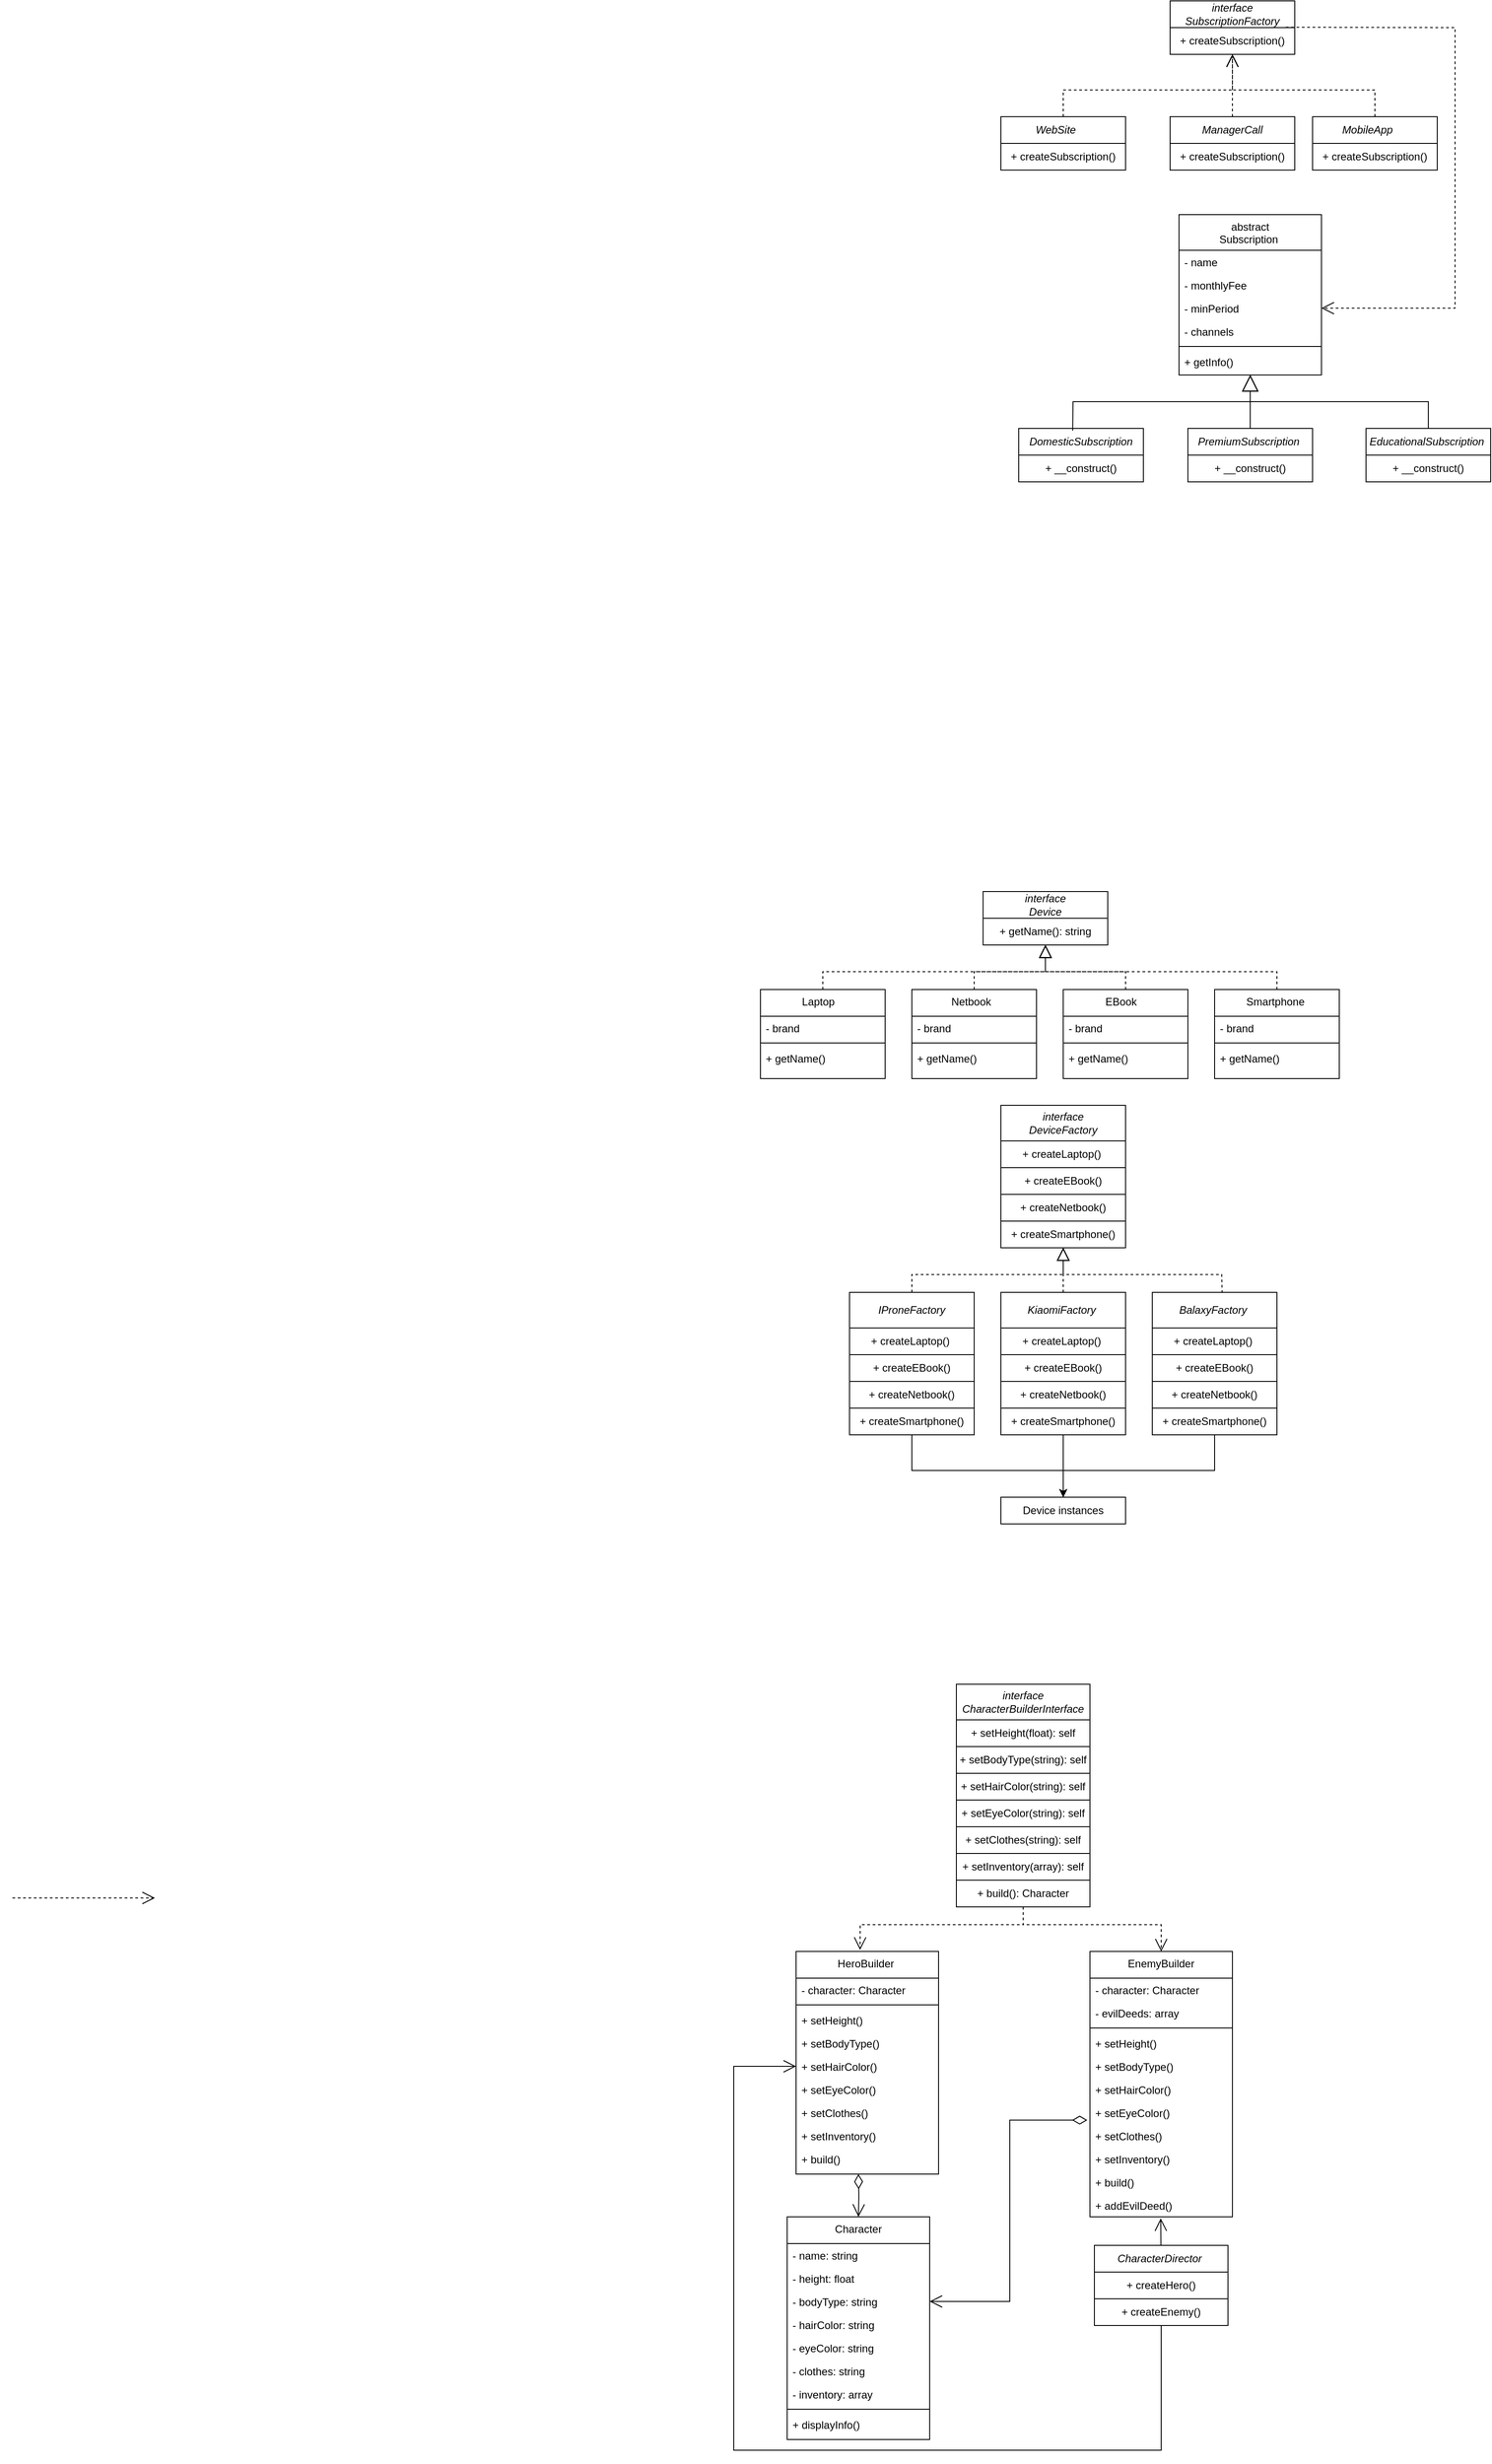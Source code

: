 <mxfile version="26.1.0">
  <diagram id="C5RBs43oDa-KdzZeNtuy" name="Page-1">
    <mxGraphModel dx="2701" dy="2013" grid="1" gridSize="10" guides="1" tooltips="1" connect="1" arrows="1" fold="1" page="1" pageScale="1" pageWidth="827" pageHeight="1169" math="0" shadow="0">
      <root>
        <mxCell id="WIyWlLk6GJQsqaUBKTNV-0" />
        <mxCell id="WIyWlLk6GJQsqaUBKTNV-1" parent="WIyWlLk6GJQsqaUBKTNV-0" />
        <mxCell id="zkfFHV4jXpPFQw0GAbJ--6" value="abstract&#xa;Subscription " style="swimlane;fontStyle=0;align=center;verticalAlign=top;childLayout=stackLayout;horizontal=1;startSize=40;horizontalStack=0;resizeParent=1;resizeLast=0;collapsible=1;marginBottom=0;rounded=0;shadow=0;strokeWidth=1;" parent="WIyWlLk6GJQsqaUBKTNV-1" vertex="1">
          <mxGeometry x="280" y="230" width="160" height="180" as="geometry">
            <mxRectangle x="130" y="380" width="160" height="26" as="alternateBounds" />
          </mxGeometry>
        </mxCell>
        <mxCell id="zkfFHV4jXpPFQw0GAbJ--7" value="- name " style="text;align=left;verticalAlign=top;spacingLeft=4;spacingRight=4;overflow=hidden;rotatable=0;points=[[0,0.5],[1,0.5]];portConstraint=eastwest;" parent="zkfFHV4jXpPFQw0GAbJ--6" vertex="1">
          <mxGeometry y="40" width="160" height="26" as="geometry" />
        </mxCell>
        <mxCell id="zkfFHV4jXpPFQw0GAbJ--8" value="- monthlyFee" style="text;align=left;verticalAlign=top;spacingLeft=4;spacingRight=4;overflow=hidden;rotatable=0;points=[[0,0.5],[1,0.5]];portConstraint=eastwest;rounded=0;shadow=0;html=0;" parent="zkfFHV4jXpPFQw0GAbJ--6" vertex="1">
          <mxGeometry y="66" width="160" height="26" as="geometry" />
        </mxCell>
        <mxCell id="LVcmh03QvepuqMnwTHqu-22" value="- minPeriod" style="text;align=left;verticalAlign=top;spacingLeft=4;spacingRight=4;overflow=hidden;rotatable=0;points=[[0,0.5],[1,0.5]];portConstraint=eastwest;rounded=0;shadow=0;html=0;" vertex="1" parent="zkfFHV4jXpPFQw0GAbJ--6">
          <mxGeometry y="92" width="160" height="26" as="geometry" />
        </mxCell>
        <mxCell id="LVcmh03QvepuqMnwTHqu-23" value="- channels" style="text;align=left;verticalAlign=top;spacingLeft=4;spacingRight=4;overflow=hidden;rotatable=0;points=[[0,0.5],[1,0.5]];portConstraint=eastwest;rounded=0;shadow=0;html=0;" vertex="1" parent="zkfFHV4jXpPFQw0GAbJ--6">
          <mxGeometry y="118" width="160" height="26" as="geometry" />
        </mxCell>
        <mxCell id="zkfFHV4jXpPFQw0GAbJ--9" value="" style="line;html=1;strokeWidth=1;align=left;verticalAlign=middle;spacingTop=-1;spacingLeft=3;spacingRight=3;rotatable=0;labelPosition=right;points=[];portConstraint=eastwest;" parent="zkfFHV4jXpPFQw0GAbJ--6" vertex="1">
          <mxGeometry y="144" width="160" height="8" as="geometry" />
        </mxCell>
        <mxCell id="zkfFHV4jXpPFQw0GAbJ--11" value="+ getInfo()" style="text;align=left;verticalAlign=top;spacingLeft=4;spacingRight=4;overflow=hidden;rotatable=0;points=[[0,0.5],[1,0.5]];portConstraint=eastwest;" parent="zkfFHV4jXpPFQw0GAbJ--6" vertex="1">
          <mxGeometry y="152" width="160" height="26" as="geometry" />
        </mxCell>
        <mxCell id="LVcmh03QvepuqMnwTHqu-6" value="&lt;span style=&quot;font-style: italic; text-wrap-mode: nowrap;&quot;&gt;interface&lt;/span&gt;&lt;br style=&quot;padding: 0px; margin: 0px; font-style: italic; text-wrap-mode: nowrap;&quot;&gt;&lt;span style=&quot;font-style: italic; text-wrap-mode: nowrap;&quot;&gt;SubscriptionFactory&lt;/span&gt;" style="swimlane;fontStyle=0;childLayout=stackLayout;horizontal=1;startSize=30;horizontalStack=0;resizeParent=1;resizeParentMax=0;resizeLast=0;collapsible=1;marginBottom=0;whiteSpace=wrap;html=1;" vertex="1" parent="WIyWlLk6GJQsqaUBKTNV-1">
          <mxGeometry x="270" y="-10" width="140" height="60" as="geometry" />
        </mxCell>
        <mxCell id="LVcmh03QvepuqMnwTHqu-14" value="&lt;span style=&quot;text-align: left; text-wrap-mode: nowrap;&quot;&gt;+ createSubscription()&lt;/span&gt;" style="rounded=0;whiteSpace=wrap;html=1;" vertex="1" parent="LVcmh03QvepuqMnwTHqu-6">
          <mxGeometry y="30" width="140" height="30" as="geometry" />
        </mxCell>
        <mxCell id="LVcmh03QvepuqMnwTHqu-16" value="&lt;span style=&quot;text-wrap-mode: nowrap;&quot;&gt;&lt;i&gt;ManagerCall&lt;/i&gt;&lt;/span&gt;" style="swimlane;fontStyle=0;childLayout=stackLayout;horizontal=1;startSize=30;horizontalStack=0;resizeParent=1;resizeParentMax=0;resizeLast=0;collapsible=1;marginBottom=0;whiteSpace=wrap;html=1;" vertex="1" parent="WIyWlLk6GJQsqaUBKTNV-1">
          <mxGeometry x="270" y="120" width="140" height="60" as="geometry" />
        </mxCell>
        <mxCell id="LVcmh03QvepuqMnwTHqu-17" value="&lt;span style=&quot;text-align: left; text-wrap-mode: nowrap;&quot;&gt;+ createSubscription()&lt;/span&gt;" style="rounded=0;whiteSpace=wrap;html=1;" vertex="1" parent="LVcmh03QvepuqMnwTHqu-16">
          <mxGeometry y="30" width="140" height="30" as="geometry" />
        </mxCell>
        <mxCell id="LVcmh03QvepuqMnwTHqu-18" value="&lt;span style=&quot;text-wrap-mode: nowrap;&quot;&gt;&lt;i&gt;MobileApp&amp;nbsp; &amp;nbsp; &amp;nbsp;&lt;/i&gt;&lt;/span&gt;" style="swimlane;fontStyle=0;childLayout=stackLayout;horizontal=1;startSize=30;horizontalStack=0;resizeParent=1;resizeParentMax=0;resizeLast=0;collapsible=1;marginBottom=0;whiteSpace=wrap;html=1;" vertex="1" parent="WIyWlLk6GJQsqaUBKTNV-1">
          <mxGeometry x="430" y="120" width="140" height="60" as="geometry" />
        </mxCell>
        <mxCell id="LVcmh03QvepuqMnwTHqu-19" value="&lt;span style=&quot;text-align: left; text-wrap-mode: nowrap;&quot;&gt;+ createSubscription()&lt;/span&gt;" style="rounded=0;whiteSpace=wrap;html=1;" vertex="1" parent="LVcmh03QvepuqMnwTHqu-18">
          <mxGeometry y="30" width="140" height="30" as="geometry" />
        </mxCell>
        <mxCell id="LVcmh03QvepuqMnwTHqu-20" value="&lt;span style=&quot;text-wrap-mode: nowrap;&quot;&gt;&lt;i&gt;WebSite&amp;nbsp; &amp;nbsp; &amp;nbsp;&lt;/i&gt;&lt;/span&gt;" style="swimlane;fontStyle=0;childLayout=stackLayout;horizontal=1;startSize=30;horizontalStack=0;resizeParent=1;resizeParentMax=0;resizeLast=0;collapsible=1;marginBottom=0;whiteSpace=wrap;html=1;" vertex="1" parent="WIyWlLk6GJQsqaUBKTNV-1">
          <mxGeometry x="80" y="120" width="140" height="60" as="geometry" />
        </mxCell>
        <mxCell id="LVcmh03QvepuqMnwTHqu-21" value="&lt;div style=&quot;text-align: left;&quot;&gt;&lt;span style=&quot;background-color: transparent; text-wrap-mode: nowrap;&quot;&gt;+ createSubscription()&lt;/span&gt;&lt;/div&gt;" style="rounded=0;whiteSpace=wrap;html=1;" vertex="1" parent="LVcmh03QvepuqMnwTHqu-20">
          <mxGeometry y="30" width="140" height="30" as="geometry" />
        </mxCell>
        <mxCell id="LVcmh03QvepuqMnwTHqu-24" value="&lt;span style=&quot;text-wrap-mode: nowrap;&quot;&gt;&lt;i&gt;DomesticSubscription&lt;/i&gt;&lt;/span&gt;" style="swimlane;fontStyle=0;childLayout=stackLayout;horizontal=1;startSize=30;horizontalStack=0;resizeParent=1;resizeParentMax=0;resizeLast=0;collapsible=1;marginBottom=0;whiteSpace=wrap;html=1;" vertex="1" parent="WIyWlLk6GJQsqaUBKTNV-1">
          <mxGeometry x="100" y="470" width="140" height="60" as="geometry" />
        </mxCell>
        <mxCell id="LVcmh03QvepuqMnwTHqu-25" value="&lt;div style=&quot;text-align: left;&quot;&gt;&lt;span style=&quot;text-wrap-mode: nowrap;&quot;&gt;+ __construct()&lt;/span&gt;&lt;/div&gt;" style="rounded=0;whiteSpace=wrap;html=1;" vertex="1" parent="LVcmh03QvepuqMnwTHqu-24">
          <mxGeometry y="30" width="140" height="30" as="geometry" />
        </mxCell>
        <mxCell id="LVcmh03QvepuqMnwTHqu-26" value="&lt;span style=&quot;text-wrap-mode: nowrap;&quot;&gt;&lt;i&gt;PremiumSubscription&amp;nbsp;&lt;/i&gt;&lt;/span&gt;" style="swimlane;fontStyle=0;childLayout=stackLayout;horizontal=1;startSize=30;horizontalStack=0;resizeParent=1;resizeParentMax=0;resizeLast=0;collapsible=1;marginBottom=0;whiteSpace=wrap;html=1;" vertex="1" parent="WIyWlLk6GJQsqaUBKTNV-1">
          <mxGeometry x="290" y="470" width="140" height="60" as="geometry" />
        </mxCell>
        <mxCell id="LVcmh03QvepuqMnwTHqu-27" value="&lt;div style=&quot;text-align: left;&quot;&gt;&lt;span style=&quot;text-wrap-mode: nowrap;&quot;&gt;+ __construct()&lt;/span&gt;&lt;/div&gt;" style="rounded=0;whiteSpace=wrap;html=1;" vertex="1" parent="LVcmh03QvepuqMnwTHqu-26">
          <mxGeometry y="30" width="140" height="30" as="geometry" />
        </mxCell>
        <mxCell id="LVcmh03QvepuqMnwTHqu-28" value="&lt;span style=&quot;text-wrap-mode: nowrap;&quot;&gt;&lt;i&gt;EducationalSubscription&amp;nbsp;&lt;/i&gt;&lt;/span&gt;" style="swimlane;fontStyle=0;childLayout=stackLayout;horizontal=1;startSize=30;horizontalStack=0;resizeParent=1;resizeParentMax=0;resizeLast=0;collapsible=1;marginBottom=0;whiteSpace=wrap;html=1;" vertex="1" parent="WIyWlLk6GJQsqaUBKTNV-1">
          <mxGeometry x="490" y="470" width="140" height="60" as="geometry" />
        </mxCell>
        <mxCell id="LVcmh03QvepuqMnwTHqu-29" value="&lt;div style=&quot;text-align: left;&quot;&gt;&lt;span style=&quot;text-wrap-mode: nowrap;&quot;&gt;+ __construct()&lt;/span&gt;&lt;/div&gt;" style="rounded=0;whiteSpace=wrap;html=1;" vertex="1" parent="LVcmh03QvepuqMnwTHqu-28">
          <mxGeometry y="30" width="140" height="30" as="geometry" />
        </mxCell>
        <mxCell id="LVcmh03QvepuqMnwTHqu-42" value="" style="endArrow=open;endSize=12;dashed=1;html=1;rounded=0;exitX=0.5;exitY=0;exitDx=0;exitDy=0;entryX=0.5;entryY=1;entryDx=0;entryDy=0;" edge="1" parent="WIyWlLk6GJQsqaUBKTNV-1" source="LVcmh03QvepuqMnwTHqu-20" target="LVcmh03QvepuqMnwTHqu-14">
          <mxGeometry width="160" relative="1" as="geometry">
            <mxPoint x="80" y="80" as="sourcePoint" />
            <mxPoint x="240" y="80" as="targetPoint" />
            <Array as="points">
              <mxPoint x="150" y="90" />
              <mxPoint x="250" y="90" />
              <mxPoint x="340" y="90" />
            </Array>
          </mxGeometry>
        </mxCell>
        <mxCell id="LVcmh03QvepuqMnwTHqu-43" value="" style="endArrow=open;endSize=12;dashed=1;html=1;rounded=0;exitX=0.5;exitY=0;exitDx=0;exitDy=0;" edge="1" parent="WIyWlLk6GJQsqaUBKTNV-1" source="LVcmh03QvepuqMnwTHqu-18">
          <mxGeometry width="160" relative="1" as="geometry">
            <mxPoint x="160" y="130" as="sourcePoint" />
            <mxPoint x="340" y="50" as="targetPoint" />
            <Array as="points">
              <mxPoint x="500" y="90" />
              <mxPoint x="440" y="90" />
              <mxPoint x="400" y="90" />
              <mxPoint x="340" y="90" />
            </Array>
          </mxGeometry>
        </mxCell>
        <mxCell id="LVcmh03QvepuqMnwTHqu-44" value="" style="endArrow=open;endSize=12;dashed=1;html=1;rounded=0;" edge="1" parent="WIyWlLk6GJQsqaUBKTNV-1" source="LVcmh03QvepuqMnwTHqu-16">
          <mxGeometry width="160" relative="1" as="geometry">
            <mxPoint x="210" y="240" as="sourcePoint" />
            <mxPoint x="340" y="50" as="targetPoint" />
          </mxGeometry>
        </mxCell>
        <mxCell id="LVcmh03QvepuqMnwTHqu-45" value="" style="endArrow=block;endSize=16;endFill=0;html=1;rounded=0;exitX=0.433;exitY=0.043;exitDx=0;exitDy=0;exitPerimeter=0;entryX=0.5;entryY=1;entryDx=0;entryDy=0;" edge="1" parent="WIyWlLk6GJQsqaUBKTNV-1" source="LVcmh03QvepuqMnwTHqu-24" target="zkfFHV4jXpPFQw0GAbJ--6">
          <mxGeometry width="160" relative="1" as="geometry">
            <mxPoint x="120" y="440" as="sourcePoint" />
            <mxPoint x="280" y="440" as="targetPoint" />
            <Array as="points">
              <mxPoint x="161" y="440" />
              <mxPoint x="270" y="440" />
              <mxPoint x="360" y="440" />
            </Array>
          </mxGeometry>
        </mxCell>
        <mxCell id="LVcmh03QvepuqMnwTHqu-46" value="" style="endArrow=block;endSize=16;endFill=0;html=1;rounded=0;exitX=0.5;exitY=0;exitDx=0;exitDy=0;" edge="1" parent="WIyWlLk6GJQsqaUBKTNV-1" source="LVcmh03QvepuqMnwTHqu-26">
          <mxGeometry x="0.015" width="160" relative="1" as="geometry">
            <mxPoint x="240" y="610" as="sourcePoint" />
            <mxPoint x="360" y="410" as="targetPoint" />
            <mxPoint as="offset" />
          </mxGeometry>
        </mxCell>
        <mxCell id="LVcmh03QvepuqMnwTHqu-47" value="" style="endArrow=block;endSize=16;endFill=0;html=1;rounded=0;exitX=0.5;exitY=0;exitDx=0;exitDy=0;entryX=0.5;entryY=1;entryDx=0;entryDy=0;" edge="1" parent="WIyWlLk6GJQsqaUBKTNV-1" source="LVcmh03QvepuqMnwTHqu-28" target="zkfFHV4jXpPFQw0GAbJ--6">
          <mxGeometry width="160" relative="1" as="geometry">
            <mxPoint x="210" y="500" as="sourcePoint" />
            <mxPoint x="370" y="500" as="targetPoint" />
            <Array as="points">
              <mxPoint x="560" y="440" />
              <mxPoint x="360" y="440" />
            </Array>
          </mxGeometry>
        </mxCell>
        <mxCell id="LVcmh03QvepuqMnwTHqu-50" value="" style="endArrow=open;endSize=12;dashed=1;html=1;rounded=0;entryX=1;entryY=0.5;entryDx=0;entryDy=0;" edge="1" parent="WIyWlLk6GJQsqaUBKTNV-1" target="LVcmh03QvepuqMnwTHqu-22">
          <mxGeometry width="160" relative="1" as="geometry">
            <mxPoint x="400" y="19.57" as="sourcePoint" />
            <mxPoint x="560" y="19.57" as="targetPoint" />
            <Array as="points">
              <mxPoint x="590" y="20" />
              <mxPoint x="590" y="160" />
              <mxPoint x="590" y="335" />
            </Array>
          </mxGeometry>
        </mxCell>
        <mxCell id="LVcmh03QvepuqMnwTHqu-54" value="&lt;span style=&quot;font-style: italic; text-wrap-mode: nowrap;&quot;&gt;interface&lt;/span&gt;&lt;br style=&quot;padding: 0px; margin: 0px; font-style: italic; text-wrap-mode: nowrap;&quot;&gt;&lt;span style=&quot;text-wrap-mode: nowrap;&quot;&gt;&lt;i&gt;Device&lt;/i&gt;&lt;/span&gt;" style="swimlane;fontStyle=0;childLayout=stackLayout;horizontal=1;startSize=30;horizontalStack=0;resizeParent=1;resizeParentMax=0;resizeLast=0;collapsible=1;marginBottom=0;whiteSpace=wrap;html=1;" vertex="1" parent="WIyWlLk6GJQsqaUBKTNV-1">
          <mxGeometry x="60" y="990" width="140" height="60" as="geometry" />
        </mxCell>
        <mxCell id="LVcmh03QvepuqMnwTHqu-55" value="&lt;div style=&quot;text-align: left;&quot;&gt;&lt;span style=&quot;background-color: transparent; text-wrap-mode: nowrap;&quot;&gt;+ getName(): string&lt;/span&gt;&lt;/div&gt;" style="rounded=0;whiteSpace=wrap;html=1;" vertex="1" parent="LVcmh03QvepuqMnwTHqu-54">
          <mxGeometry y="30" width="140" height="30" as="geometry" />
        </mxCell>
        <mxCell id="LVcmh03QvepuqMnwTHqu-64" value="Laptop   " style="swimlane;fontStyle=0;align=center;verticalAlign=top;childLayout=stackLayout;horizontal=1;startSize=30;horizontalStack=0;resizeParent=1;resizeLast=0;collapsible=1;marginBottom=0;rounded=0;shadow=0;strokeWidth=1;" vertex="1" parent="WIyWlLk6GJQsqaUBKTNV-1">
          <mxGeometry x="-190" y="1100" width="140" height="100" as="geometry">
            <mxRectangle x="130" y="380" width="160" height="26" as="alternateBounds" />
          </mxGeometry>
        </mxCell>
        <mxCell id="LVcmh03QvepuqMnwTHqu-65" value="- brand" style="text;align=left;verticalAlign=top;spacingLeft=4;spacingRight=4;overflow=hidden;rotatable=0;points=[[0,0.5],[1,0.5]];portConstraint=eastwest;" vertex="1" parent="LVcmh03QvepuqMnwTHqu-64">
          <mxGeometry y="30" width="140" height="26" as="geometry" />
        </mxCell>
        <mxCell id="LVcmh03QvepuqMnwTHqu-69" value="" style="line;html=1;strokeWidth=1;align=left;verticalAlign=middle;spacingTop=-1;spacingLeft=3;spacingRight=3;rotatable=0;labelPosition=right;points=[];portConstraint=eastwest;" vertex="1" parent="LVcmh03QvepuqMnwTHqu-64">
          <mxGeometry y="56" width="140" height="8" as="geometry" />
        </mxCell>
        <mxCell id="LVcmh03QvepuqMnwTHqu-70" value="+ getName()" style="text;align=left;verticalAlign=top;spacingLeft=4;spacingRight=4;overflow=hidden;rotatable=0;points=[[0,0.5],[1,0.5]];portConstraint=eastwest;" vertex="1" parent="LVcmh03QvepuqMnwTHqu-64">
          <mxGeometry y="64" width="140" height="26" as="geometry" />
        </mxCell>
        <mxCell id="LVcmh03QvepuqMnwTHqu-101" value="Smartphone " style="swimlane;fontStyle=0;align=center;verticalAlign=top;childLayout=stackLayout;horizontal=1;startSize=30;horizontalStack=0;resizeParent=1;resizeLast=0;collapsible=1;marginBottom=0;rounded=0;shadow=0;strokeWidth=1;" vertex="1" parent="WIyWlLk6GJQsqaUBKTNV-1">
          <mxGeometry x="320" y="1100" width="140" height="100" as="geometry">
            <mxRectangle x="130" y="380" width="160" height="26" as="alternateBounds" />
          </mxGeometry>
        </mxCell>
        <mxCell id="LVcmh03QvepuqMnwTHqu-102" value="- brand" style="text;align=left;verticalAlign=top;spacingLeft=4;spacingRight=4;overflow=hidden;rotatable=0;points=[[0,0.5],[1,0.5]];portConstraint=eastwest;" vertex="1" parent="LVcmh03QvepuqMnwTHqu-101">
          <mxGeometry y="30" width="140" height="26" as="geometry" />
        </mxCell>
        <mxCell id="LVcmh03QvepuqMnwTHqu-103" value="" style="line;html=1;strokeWidth=1;align=left;verticalAlign=middle;spacingTop=-1;spacingLeft=3;spacingRight=3;rotatable=0;labelPosition=right;points=[];portConstraint=eastwest;" vertex="1" parent="LVcmh03QvepuqMnwTHqu-101">
          <mxGeometry y="56" width="140" height="8" as="geometry" />
        </mxCell>
        <mxCell id="LVcmh03QvepuqMnwTHqu-104" value="+ getName()" style="text;align=left;verticalAlign=top;spacingLeft=4;spacingRight=4;overflow=hidden;rotatable=0;points=[[0,0.5],[1,0.5]];portConstraint=eastwest;" vertex="1" parent="LVcmh03QvepuqMnwTHqu-101">
          <mxGeometry y="64" width="140" height="26" as="geometry" />
        </mxCell>
        <mxCell id="LVcmh03QvepuqMnwTHqu-105" value="EBook   " style="swimlane;fontStyle=0;align=center;verticalAlign=top;childLayout=stackLayout;horizontal=1;startSize=30;horizontalStack=0;resizeParent=1;resizeLast=0;collapsible=1;marginBottom=0;rounded=0;shadow=0;strokeWidth=1;" vertex="1" parent="WIyWlLk6GJQsqaUBKTNV-1">
          <mxGeometry x="150" y="1100" width="140" height="100" as="geometry">
            <mxRectangle x="130" y="380" width="160" height="26" as="alternateBounds" />
          </mxGeometry>
        </mxCell>
        <mxCell id="LVcmh03QvepuqMnwTHqu-106" value="- brand" style="text;align=left;verticalAlign=top;spacingLeft=4;spacingRight=4;overflow=hidden;rotatable=0;points=[[0,0.5],[1,0.5]];portConstraint=eastwest;" vertex="1" parent="LVcmh03QvepuqMnwTHqu-105">
          <mxGeometry y="30" width="140" height="26" as="geometry" />
        </mxCell>
        <mxCell id="LVcmh03QvepuqMnwTHqu-107" value="" style="line;html=1;strokeWidth=1;align=left;verticalAlign=middle;spacingTop=-1;spacingLeft=3;spacingRight=3;rotatable=0;labelPosition=right;points=[];portConstraint=eastwest;" vertex="1" parent="LVcmh03QvepuqMnwTHqu-105">
          <mxGeometry y="56" width="140" height="8" as="geometry" />
        </mxCell>
        <mxCell id="LVcmh03QvepuqMnwTHqu-108" value="+ getName()" style="text;align=left;verticalAlign=top;spacingLeft=4;spacingRight=4;overflow=hidden;rotatable=0;points=[[0,0.5],[1,0.5]];portConstraint=eastwest;" vertex="1" parent="LVcmh03QvepuqMnwTHqu-105">
          <mxGeometry y="64" width="140" height="26" as="geometry" />
        </mxCell>
        <mxCell id="LVcmh03QvepuqMnwTHqu-109" value="Netbook  " style="swimlane;fontStyle=0;align=center;verticalAlign=top;childLayout=stackLayout;horizontal=1;startSize=30;horizontalStack=0;resizeParent=1;resizeLast=0;collapsible=1;marginBottom=0;rounded=0;shadow=0;strokeWidth=1;" vertex="1" parent="WIyWlLk6GJQsqaUBKTNV-1">
          <mxGeometry x="-20" y="1100" width="140" height="100" as="geometry">
            <mxRectangle x="130" y="380" width="160" height="26" as="alternateBounds" />
          </mxGeometry>
        </mxCell>
        <mxCell id="LVcmh03QvepuqMnwTHqu-110" value="- brand" style="text;align=left;verticalAlign=top;spacingLeft=4;spacingRight=4;overflow=hidden;rotatable=0;points=[[0,0.5],[1,0.5]];portConstraint=eastwest;" vertex="1" parent="LVcmh03QvepuqMnwTHqu-109">
          <mxGeometry y="30" width="140" height="26" as="geometry" />
        </mxCell>
        <mxCell id="LVcmh03QvepuqMnwTHqu-111" value="" style="line;html=1;strokeWidth=1;align=left;verticalAlign=middle;spacingTop=-1;spacingLeft=3;spacingRight=3;rotatable=0;labelPosition=right;points=[];portConstraint=eastwest;" vertex="1" parent="LVcmh03QvepuqMnwTHqu-109">
          <mxGeometry y="56" width="140" height="8" as="geometry" />
        </mxCell>
        <mxCell id="LVcmh03QvepuqMnwTHqu-112" value="+ getName()" style="text;align=left;verticalAlign=top;spacingLeft=4;spacingRight=4;overflow=hidden;rotatable=0;points=[[0,0.5],[1,0.5]];portConstraint=eastwest;" vertex="1" parent="LVcmh03QvepuqMnwTHqu-109">
          <mxGeometry y="64" width="140" height="26" as="geometry" />
        </mxCell>
        <mxCell id="LVcmh03QvepuqMnwTHqu-113" value="&lt;span style=&quot;font-style: italic; text-wrap-mode: nowrap;&quot;&gt;interface&lt;br&gt;&lt;/span&gt;&lt;span style=&quot;text-wrap-mode: nowrap;&quot;&gt;&lt;i&gt;DeviceFactory&lt;/i&gt;&lt;/span&gt;&lt;span style=&quot;color: rgba(0, 0, 0, 0); font-family: monospace; font-size: 0px; text-align: start; text-wrap-mode: nowrap;&quot;&gt;%3CmxGraphModel%3E%3Croot%3E%3CmxCell%20id%3D%220%22%2F%3E%3CmxCell%20id%3D%221%22%20parent%3D%220%22%2F%3E%3CmxCell%20id%3D%222%22%20value%3D%22%26lt%3Bspan%20style%3D%26quot%3Bfont-style%3A%20italic%3B%20text-wrap-mode%3A%20nowrap%3B%26quot%3B%26gt%3Binterface%26lt%3B%2Fspan%26gt%3B%26lt%3Bbr%20style%3D%26quot%3Bpadding%3A%200px%3B%20margin%3A%200px%3B%20font-style%3A%20italic%3B%20text-wrap-mode%3A%20nowrap%3B%26quot%3B%26gt%3B%26lt%3Bspan%20style%3D%26quot%3Bfont-style%3A%20italic%3B%20text-wrap-mode%3A%20nowrap%3B%26quot%3B%26gt%3BSubscriptionFactory%26lt%3B%2Fspan%26gt%3B%22%20style%3D%22swimlane%3BfontStyle%3D0%3BchildLayout%3DstackLayout%3Bhorizontal%3D1%3BstartSize%3D30%3BhorizontalStack%3D0%3BresizeParent%3D1%3BresizeParentMax%3D0%3BresizeLast%3D0%3Bcollapsible%3D1%3BmarginBottom%3D0%3BwhiteSpace%3Dwrap%3Bhtml%3D1%3B%22%20vertex%3D%221%22%20parent%3D%221%22%3E%3CmxGeometry%20x%3D%22270%22%20y%3D%22-10%22%20width%3D%22140%22%20height%3D%2260%22%20as%3D%22geometry%22%2F%3E%3C%2FmxCell%3E%3CmxCell%20id%3D%223%22%20value%3D%22%26lt%3Bspan%20style%3D%26quot%3Btext-align%3A%20left%3B%20text-wrap-mode%3A%20nowrap%3B%26quot%3B%26gt%3B%2B%20createSubscription()%26lt%3B%2Fspan%26gt%3B%22%20style%3D%22rounded%3D0%3BwhiteSpace%3Dwrap%3Bhtml%3D1%3B%22%20vertex%3D%221%22%20parent%3D%222%22%3E%3CmxGeometry%20y%3D%2230%22%20width%3D%22140%22%20height%3D%2230%22%20as%3D%22geometry%22%2F%3E%3C%2FmxCell%3E%3C%2Froot%3E%3C%2FmxGraphModel%3EDeviceFactory&amp;nbsp; &amp;nbsp;&amp;nbsp;DeviceFactory&amp;nbsp; &amp;nbsp;&lt;/span&gt;" style="swimlane;fontStyle=0;childLayout=stackLayout;horizontal=1;startSize=40;horizontalStack=0;resizeParent=1;resizeParentMax=0;resizeLast=0;collapsible=1;marginBottom=0;whiteSpace=wrap;html=1;" vertex="1" parent="WIyWlLk6GJQsqaUBKTNV-1">
          <mxGeometry x="80" y="1230" width="140" height="160" as="geometry" />
        </mxCell>
        <mxCell id="LVcmh03QvepuqMnwTHqu-114" value="&lt;div style=&quot;text-align: left;&quot;&gt;&lt;span style=&quot;background-color: transparent; text-wrap-mode: nowrap;&quot;&gt;+ createLaptop()&amp;nbsp;&lt;/span&gt;&lt;/div&gt;" style="rounded=0;whiteSpace=wrap;html=1;" vertex="1" parent="LVcmh03QvepuqMnwTHqu-113">
          <mxGeometry y="40" width="140" height="30" as="geometry" />
        </mxCell>
        <mxCell id="LVcmh03QvepuqMnwTHqu-119" value="&lt;div style=&quot;text-align: left;&quot;&gt;&lt;span style=&quot;text-wrap-mode: nowrap;&quot;&gt;+ createEBook()&lt;/span&gt;&lt;/div&gt;" style="rounded=0;whiteSpace=wrap;html=1;" vertex="1" parent="LVcmh03QvepuqMnwTHqu-113">
          <mxGeometry y="70" width="140" height="30" as="geometry" />
        </mxCell>
        <mxCell id="LVcmh03QvepuqMnwTHqu-118" value="&lt;div style=&quot;text-align: left;&quot;&gt;&lt;span style=&quot;text-wrap-mode: nowrap;&quot;&gt;+ createNetbook()&lt;/span&gt;&lt;/div&gt;" style="rounded=0;whiteSpace=wrap;html=1;" vertex="1" parent="LVcmh03QvepuqMnwTHqu-113">
          <mxGeometry y="100" width="140" height="30" as="geometry" />
        </mxCell>
        <mxCell id="LVcmh03QvepuqMnwTHqu-120" value="&lt;div style=&quot;text-align: left;&quot;&gt;&lt;span style=&quot;text-wrap-mode: nowrap;&quot;&gt;+ createSmartphone()&lt;/span&gt;&lt;/div&gt;" style="rounded=0;whiteSpace=wrap;html=1;" vertex="1" parent="LVcmh03QvepuqMnwTHqu-113">
          <mxGeometry y="130" width="140" height="30" as="geometry" />
        </mxCell>
        <mxCell id="LVcmh03QvepuqMnwTHqu-121" value="&lt;span style=&quot;text-wrap-mode: nowrap;&quot;&gt;&lt;i&gt;IProneFactory&lt;/i&gt;&lt;/span&gt;" style="swimlane;fontStyle=0;childLayout=stackLayout;horizontal=1;startSize=40;horizontalStack=0;resizeParent=1;resizeParentMax=0;resizeLast=0;collapsible=1;marginBottom=0;whiteSpace=wrap;html=1;" vertex="1" parent="WIyWlLk6GJQsqaUBKTNV-1">
          <mxGeometry x="-90" y="1440" width="140" height="160" as="geometry" />
        </mxCell>
        <mxCell id="LVcmh03QvepuqMnwTHqu-122" value="&lt;div style=&quot;text-align: left;&quot;&gt;&lt;span style=&quot;background-color: transparent; text-wrap-mode: nowrap;&quot;&gt;+ createLaptop()&amp;nbsp;&lt;/span&gt;&lt;/div&gt;" style="rounded=0;whiteSpace=wrap;html=1;" vertex="1" parent="LVcmh03QvepuqMnwTHqu-121">
          <mxGeometry y="40" width="140" height="30" as="geometry" />
        </mxCell>
        <mxCell id="LVcmh03QvepuqMnwTHqu-123" value="&lt;div style=&quot;text-align: left;&quot;&gt;&lt;span style=&quot;text-wrap-mode: nowrap;&quot;&gt;+ createEBook()&lt;/span&gt;&lt;/div&gt;" style="rounded=0;whiteSpace=wrap;html=1;" vertex="1" parent="LVcmh03QvepuqMnwTHqu-121">
          <mxGeometry y="70" width="140" height="30" as="geometry" />
        </mxCell>
        <mxCell id="LVcmh03QvepuqMnwTHqu-124" value="&lt;div style=&quot;text-align: left;&quot;&gt;&lt;span style=&quot;text-wrap-mode: nowrap;&quot;&gt;+ createNetbook()&lt;/span&gt;&lt;/div&gt;" style="rounded=0;whiteSpace=wrap;html=1;" vertex="1" parent="LVcmh03QvepuqMnwTHqu-121">
          <mxGeometry y="100" width="140" height="30" as="geometry" />
        </mxCell>
        <mxCell id="LVcmh03QvepuqMnwTHqu-125" value="&lt;div style=&quot;text-align: left;&quot;&gt;&lt;span style=&quot;text-wrap-mode: nowrap;&quot;&gt;+ createSmartphone()&lt;/span&gt;&lt;/div&gt;" style="rounded=0;whiteSpace=wrap;html=1;" vertex="1" parent="LVcmh03QvepuqMnwTHqu-121">
          <mxGeometry y="130" width="140" height="30" as="geometry" />
        </mxCell>
        <mxCell id="LVcmh03QvepuqMnwTHqu-126" value="&lt;span style=&quot;text-wrap-mode: nowrap;&quot;&gt;&lt;i&gt;KiaomiFactory&amp;nbsp;&lt;/i&gt;&lt;/span&gt;" style="swimlane;fontStyle=0;childLayout=stackLayout;horizontal=1;startSize=40;horizontalStack=0;resizeParent=1;resizeParentMax=0;resizeLast=0;collapsible=1;marginBottom=0;whiteSpace=wrap;html=1;" vertex="1" parent="WIyWlLk6GJQsqaUBKTNV-1">
          <mxGeometry x="80" y="1440" width="140" height="160" as="geometry" />
        </mxCell>
        <mxCell id="LVcmh03QvepuqMnwTHqu-127" value="&lt;div style=&quot;text-align: left;&quot;&gt;&lt;span style=&quot;background-color: transparent; text-wrap-mode: nowrap;&quot;&gt;+ createLaptop()&amp;nbsp;&lt;/span&gt;&lt;/div&gt;" style="rounded=0;whiteSpace=wrap;html=1;" vertex="1" parent="LVcmh03QvepuqMnwTHqu-126">
          <mxGeometry y="40" width="140" height="30" as="geometry" />
        </mxCell>
        <mxCell id="LVcmh03QvepuqMnwTHqu-128" value="&lt;div style=&quot;text-align: left;&quot;&gt;&lt;span style=&quot;text-wrap-mode: nowrap;&quot;&gt;+ createEBook()&lt;/span&gt;&lt;/div&gt;" style="rounded=0;whiteSpace=wrap;html=1;" vertex="1" parent="LVcmh03QvepuqMnwTHqu-126">
          <mxGeometry y="70" width="140" height="30" as="geometry" />
        </mxCell>
        <mxCell id="LVcmh03QvepuqMnwTHqu-129" value="&lt;div style=&quot;text-align: left;&quot;&gt;&lt;span style=&quot;text-wrap-mode: nowrap;&quot;&gt;+ createNetbook()&lt;/span&gt;&lt;/div&gt;" style="rounded=0;whiteSpace=wrap;html=1;" vertex="1" parent="LVcmh03QvepuqMnwTHqu-126">
          <mxGeometry y="100" width="140" height="30" as="geometry" />
        </mxCell>
        <mxCell id="LVcmh03QvepuqMnwTHqu-130" value="&lt;div style=&quot;text-align: left;&quot;&gt;&lt;span style=&quot;text-wrap-mode: nowrap;&quot;&gt;+ createSmartphone()&lt;/span&gt;&lt;/div&gt;" style="rounded=0;whiteSpace=wrap;html=1;" vertex="1" parent="LVcmh03QvepuqMnwTHqu-126">
          <mxGeometry y="130" width="140" height="30" as="geometry" />
        </mxCell>
        <mxCell id="LVcmh03QvepuqMnwTHqu-154" style="edgeStyle=orthogonalEdgeStyle;rounded=0;orthogonalLoop=1;jettySize=auto;html=1;entryX=0.5;entryY=0;entryDx=0;entryDy=0;" edge="1" parent="WIyWlLk6GJQsqaUBKTNV-1" source="LVcmh03QvepuqMnwTHqu-131" target="LVcmh03QvepuqMnwTHqu-142">
          <mxGeometry relative="1" as="geometry">
            <Array as="points">
              <mxPoint x="320" y="1640" />
              <mxPoint x="150" y="1640" />
            </Array>
          </mxGeometry>
        </mxCell>
        <mxCell id="LVcmh03QvepuqMnwTHqu-131" value="&lt;span style=&quot;text-wrap-mode: nowrap;&quot;&gt;&lt;i&gt;BalaxyFactory&amp;nbsp;&lt;/i&gt;&lt;/span&gt;" style="swimlane;fontStyle=0;childLayout=stackLayout;horizontal=1;startSize=40;horizontalStack=0;resizeParent=1;resizeParentMax=0;resizeLast=0;collapsible=1;marginBottom=0;whiteSpace=wrap;html=1;" vertex="1" parent="WIyWlLk6GJQsqaUBKTNV-1">
          <mxGeometry x="250" y="1440" width="140" height="160" as="geometry" />
        </mxCell>
        <mxCell id="LVcmh03QvepuqMnwTHqu-132" value="&lt;div style=&quot;text-align: left;&quot;&gt;&lt;span style=&quot;background-color: transparent; text-wrap-mode: nowrap;&quot;&gt;+ createLaptop()&amp;nbsp;&lt;/span&gt;&lt;/div&gt;" style="rounded=0;whiteSpace=wrap;html=1;" vertex="1" parent="LVcmh03QvepuqMnwTHqu-131">
          <mxGeometry y="40" width="140" height="30" as="geometry" />
        </mxCell>
        <mxCell id="LVcmh03QvepuqMnwTHqu-133" value="&lt;div style=&quot;text-align: left;&quot;&gt;&lt;span style=&quot;text-wrap-mode: nowrap;&quot;&gt;+ createEBook()&lt;/span&gt;&lt;/div&gt;" style="rounded=0;whiteSpace=wrap;html=1;" vertex="1" parent="LVcmh03QvepuqMnwTHqu-131">
          <mxGeometry y="70" width="140" height="30" as="geometry" />
        </mxCell>
        <mxCell id="LVcmh03QvepuqMnwTHqu-134" value="&lt;div style=&quot;text-align: left;&quot;&gt;&lt;span style=&quot;text-wrap-mode: nowrap;&quot;&gt;+ createNetbook()&lt;/span&gt;&lt;/div&gt;" style="rounded=0;whiteSpace=wrap;html=1;" vertex="1" parent="LVcmh03QvepuqMnwTHqu-131">
          <mxGeometry y="100" width="140" height="30" as="geometry" />
        </mxCell>
        <mxCell id="LVcmh03QvepuqMnwTHqu-135" value="&lt;div style=&quot;text-align: left;&quot;&gt;&lt;span style=&quot;text-wrap-mode: nowrap;&quot;&gt;+ createSmartphone()&lt;/span&gt;&lt;/div&gt;" style="rounded=0;whiteSpace=wrap;html=1;" vertex="1" parent="LVcmh03QvepuqMnwTHqu-131">
          <mxGeometry y="130" width="140" height="30" as="geometry" />
        </mxCell>
        <mxCell id="LVcmh03QvepuqMnwTHqu-142" value="&lt;div style=&quot;text-align: left;&quot;&gt;&lt;span style=&quot;text-wrap-mode: nowrap;&quot;&gt;Device instances&lt;/span&gt;&lt;/div&gt;" style="rounded=0;whiteSpace=wrap;html=1;" vertex="1" parent="WIyWlLk6GJQsqaUBKTNV-1">
          <mxGeometry x="80" y="1670" width="140" height="30" as="geometry" />
        </mxCell>
        <mxCell id="LVcmh03QvepuqMnwTHqu-143" value="" style="endArrow=block;dashed=1;endFill=0;endSize=12;html=1;rounded=0;exitX=0.5;exitY=0;exitDx=0;exitDy=0;entryX=0.5;entryY=1;entryDx=0;entryDy=0;" edge="1" parent="WIyWlLk6GJQsqaUBKTNV-1" source="LVcmh03QvepuqMnwTHqu-64" target="LVcmh03QvepuqMnwTHqu-54">
          <mxGeometry width="160" relative="1" as="geometry">
            <mxPoint x="-120" y="1060" as="sourcePoint" />
            <mxPoint x="40" y="1060" as="targetPoint" />
            <Array as="points">
              <mxPoint x="-120" y="1080" />
              <mxPoint x="130" y="1080" />
            </Array>
          </mxGeometry>
        </mxCell>
        <mxCell id="LVcmh03QvepuqMnwTHqu-144" value="" style="endArrow=block;dashed=1;endFill=0;endSize=12;html=1;rounded=0;exitX=0.5;exitY=0;exitDx=0;exitDy=0;entryX=0.5;entryY=1;entryDx=0;entryDy=0;" edge="1" parent="WIyWlLk6GJQsqaUBKTNV-1" source="LVcmh03QvepuqMnwTHqu-101" target="LVcmh03QvepuqMnwTHqu-55">
          <mxGeometry width="160" relative="1" as="geometry">
            <mxPoint x="270" y="960" as="sourcePoint" />
            <mxPoint x="240" y="1040" as="targetPoint" />
            <Array as="points">
              <mxPoint x="390" y="1080" />
              <mxPoint x="130" y="1080" />
            </Array>
          </mxGeometry>
        </mxCell>
        <mxCell id="LVcmh03QvepuqMnwTHqu-145" value="" style="endArrow=block;dashed=1;endFill=0;endSize=12;html=1;rounded=0;exitX=0.5;exitY=0;exitDx=0;exitDy=0;entryX=0.5;entryY=1;entryDx=0;entryDy=0;" edge="1" parent="WIyWlLk6GJQsqaUBKTNV-1" source="LVcmh03QvepuqMnwTHqu-105" target="LVcmh03QvepuqMnwTHqu-55">
          <mxGeometry width="160" relative="1" as="geometry">
            <mxPoint x="-150" y="910" as="sourcePoint" />
            <mxPoint x="10" y="910" as="targetPoint" />
            <Array as="points">
              <mxPoint x="220" y="1080" />
              <mxPoint x="130" y="1080" />
            </Array>
          </mxGeometry>
        </mxCell>
        <mxCell id="LVcmh03QvepuqMnwTHqu-146" value="" style="endArrow=block;dashed=1;endFill=0;endSize=12;html=1;rounded=0;exitX=0.5;exitY=0;exitDx=0;exitDy=0;entryX=0.5;entryY=1;entryDx=0;entryDy=0;" edge="1" parent="WIyWlLk6GJQsqaUBKTNV-1" source="LVcmh03QvepuqMnwTHqu-109" target="LVcmh03QvepuqMnwTHqu-54">
          <mxGeometry width="160" relative="1" as="geometry">
            <mxPoint x="-140" y="920" as="sourcePoint" />
            <mxPoint x="130" y="1090" as="targetPoint" />
            <Array as="points">
              <mxPoint x="50" y="1080" />
              <mxPoint x="130" y="1080" />
            </Array>
          </mxGeometry>
        </mxCell>
        <mxCell id="LVcmh03QvepuqMnwTHqu-148" value="" style="endArrow=block;dashed=1;endFill=0;endSize=12;html=1;rounded=0;exitX=0.56;exitY=0.004;exitDx=0;exitDy=0;entryX=0.5;entryY=1;entryDx=0;entryDy=0;exitPerimeter=0;" edge="1" parent="WIyWlLk6GJQsqaUBKTNV-1" source="LVcmh03QvepuqMnwTHqu-131" target="LVcmh03QvepuqMnwTHqu-120">
          <mxGeometry width="160" relative="1" as="geometry">
            <mxPoint x="210" y="1460" as="sourcePoint" />
            <mxPoint x="340" y="1300" as="targetPoint" />
            <Array as="points">
              <mxPoint x="328" y="1420" />
              <mxPoint x="150" y="1420" />
            </Array>
          </mxGeometry>
        </mxCell>
        <mxCell id="LVcmh03QvepuqMnwTHqu-149" value="" style="endArrow=block;dashed=1;endFill=0;endSize=12;html=1;rounded=0;exitX=0.5;exitY=0;exitDx=0;exitDy=0;" edge="1" parent="WIyWlLk6GJQsqaUBKTNV-1" source="LVcmh03QvepuqMnwTHqu-126">
          <mxGeometry width="160" relative="1" as="geometry">
            <mxPoint x="220" y="1410" as="sourcePoint" />
            <mxPoint x="150" y="1390" as="targetPoint" />
          </mxGeometry>
        </mxCell>
        <mxCell id="LVcmh03QvepuqMnwTHqu-150" value="" style="endArrow=block;dashed=1;endFill=0;endSize=12;html=1;rounded=0;exitX=0.5;exitY=0;exitDx=0;exitDy=0;entryX=0.5;entryY=1;entryDx=0;entryDy=0;" edge="1" parent="WIyWlLk6GJQsqaUBKTNV-1" source="LVcmh03QvepuqMnwTHqu-121" target="LVcmh03QvepuqMnwTHqu-113">
          <mxGeometry width="160" relative="1" as="geometry">
            <mxPoint x="-130" y="1360" as="sourcePoint" />
            <mxPoint x="30" y="1360" as="targetPoint" />
            <Array as="points">
              <mxPoint x="-20" y="1420" />
              <mxPoint x="150" y="1420" />
            </Array>
          </mxGeometry>
        </mxCell>
        <mxCell id="LVcmh03QvepuqMnwTHqu-152" style="edgeStyle=orthogonalEdgeStyle;rounded=0;orthogonalLoop=1;jettySize=auto;html=1;entryX=0.5;entryY=0;entryDx=0;entryDy=0;" edge="1" parent="WIyWlLk6GJQsqaUBKTNV-1" source="LVcmh03QvepuqMnwTHqu-125" target="LVcmh03QvepuqMnwTHqu-142">
          <mxGeometry relative="1" as="geometry">
            <Array as="points">
              <mxPoint x="-20" y="1640" />
              <mxPoint x="150" y="1640" />
            </Array>
          </mxGeometry>
        </mxCell>
        <mxCell id="LVcmh03QvepuqMnwTHqu-153" style="edgeStyle=orthogonalEdgeStyle;rounded=0;orthogonalLoop=1;jettySize=auto;html=1;entryX=0.5;entryY=0;entryDx=0;entryDy=0;" edge="1" parent="WIyWlLk6GJQsqaUBKTNV-1" source="LVcmh03QvepuqMnwTHqu-130" target="LVcmh03QvepuqMnwTHqu-142">
          <mxGeometry relative="1" as="geometry" />
        </mxCell>
        <mxCell id="LVcmh03QvepuqMnwTHqu-155" value="&lt;span style=&quot;font-style: italic; text-wrap-mode: nowrap;&quot;&gt;interface&lt;br&gt;&lt;/span&gt;&lt;span style=&quot;text-wrap-mode: nowrap;&quot;&gt;&lt;i&gt;CharacterBuilderInterface&lt;/i&gt;&lt;/span&gt;" style="swimlane;fontStyle=0;childLayout=stackLayout;horizontal=1;startSize=40;horizontalStack=0;resizeParent=1;resizeParentMax=0;resizeLast=0;collapsible=1;marginBottom=0;whiteSpace=wrap;html=1;" vertex="1" parent="WIyWlLk6GJQsqaUBKTNV-1">
          <mxGeometry x="30" y="1880" width="150" height="250" as="geometry" />
        </mxCell>
        <mxCell id="LVcmh03QvepuqMnwTHqu-156" value="&lt;div style=&quot;text-align: left;&quot;&gt;&lt;span style=&quot;text-wrap-mode: nowrap;&quot;&gt;+ setHeight(float): self&lt;/span&gt;&lt;/div&gt;" style="rounded=0;whiteSpace=wrap;html=1;" vertex="1" parent="LVcmh03QvepuqMnwTHqu-155">
          <mxGeometry y="40" width="150" height="30" as="geometry" />
        </mxCell>
        <mxCell id="LVcmh03QvepuqMnwTHqu-157" value="&lt;div style=&quot;text-align: left;&quot;&gt;&lt;span style=&quot;text-wrap-mode: nowrap;&quot;&gt;+ setBodyType(string): self&lt;/span&gt;&lt;/div&gt;" style="rounded=0;whiteSpace=wrap;html=1;" vertex="1" parent="LVcmh03QvepuqMnwTHqu-155">
          <mxGeometry y="70" width="150" height="30" as="geometry" />
        </mxCell>
        <mxCell id="LVcmh03QvepuqMnwTHqu-158" value="&lt;div style=&quot;text-align: left;&quot;&gt;&lt;span style=&quot;text-wrap-mode: nowrap;&quot;&gt;+ setHairColor(string): self&lt;/span&gt;&lt;/div&gt;" style="rounded=0;whiteSpace=wrap;html=1;" vertex="1" parent="LVcmh03QvepuqMnwTHqu-155">
          <mxGeometry y="100" width="150" height="30" as="geometry" />
        </mxCell>
        <mxCell id="LVcmh03QvepuqMnwTHqu-159" value="&lt;div style=&quot;text-align: left;&quot;&gt;&lt;span style=&quot;text-wrap-mode: nowrap;&quot;&gt;+ setEyeColor(string): self&lt;/span&gt;&lt;/div&gt;" style="rounded=0;whiteSpace=wrap;html=1;" vertex="1" parent="LVcmh03QvepuqMnwTHqu-155">
          <mxGeometry y="130" width="150" height="30" as="geometry" />
        </mxCell>
        <mxCell id="LVcmh03QvepuqMnwTHqu-161" value="&lt;div style=&quot;text-align: left;&quot;&gt;&lt;span style=&quot;text-wrap-mode: nowrap;&quot;&gt;+ setClothes(string): self&lt;/span&gt;&lt;/div&gt;" style="rounded=0;whiteSpace=wrap;html=1;" vertex="1" parent="LVcmh03QvepuqMnwTHqu-155">
          <mxGeometry y="160" width="150" height="30" as="geometry" />
        </mxCell>
        <mxCell id="LVcmh03QvepuqMnwTHqu-162" value="&lt;div style=&quot;text-align: left;&quot;&gt;&lt;span style=&quot;text-wrap-mode: nowrap;&quot;&gt;+ setInventory(array): self&lt;/span&gt;&lt;/div&gt;" style="rounded=0;whiteSpace=wrap;html=1;" vertex="1" parent="LVcmh03QvepuqMnwTHqu-155">
          <mxGeometry y="190" width="150" height="30" as="geometry" />
        </mxCell>
        <mxCell id="LVcmh03QvepuqMnwTHqu-160" value="&lt;div style=&quot;text-align: left;&quot;&gt;&lt;span style=&quot;text-wrap-mode: nowrap;&quot;&gt;+ build(): Character&lt;/span&gt;&lt;/div&gt;" style="rounded=0;whiteSpace=wrap;html=1;" vertex="1" parent="LVcmh03QvepuqMnwTHqu-155">
          <mxGeometry y="220" width="150" height="30" as="geometry" />
        </mxCell>
        <mxCell id="LVcmh03QvepuqMnwTHqu-163" value="HeroBuilder " style="swimlane;fontStyle=0;align=center;verticalAlign=top;childLayout=stackLayout;horizontal=1;startSize=30;horizontalStack=0;resizeParent=1;resizeLast=0;collapsible=1;marginBottom=0;rounded=0;shadow=0;strokeWidth=1;" vertex="1" parent="WIyWlLk6GJQsqaUBKTNV-1">
          <mxGeometry x="-150" y="2180" width="160" height="250" as="geometry">
            <mxRectangle x="130" y="380" width="160" height="26" as="alternateBounds" />
          </mxGeometry>
        </mxCell>
        <mxCell id="LVcmh03QvepuqMnwTHqu-164" value="- character: Character" style="text;align=left;verticalAlign=top;spacingLeft=4;spacingRight=4;overflow=hidden;rotatable=0;points=[[0,0.5],[1,0.5]];portConstraint=eastwest;" vertex="1" parent="LVcmh03QvepuqMnwTHqu-163">
          <mxGeometry y="30" width="160" height="26" as="geometry" />
        </mxCell>
        <mxCell id="LVcmh03QvepuqMnwTHqu-168" value="" style="line;html=1;strokeWidth=1;align=left;verticalAlign=middle;spacingTop=-1;spacingLeft=3;spacingRight=3;rotatable=0;labelPosition=right;points=[];portConstraint=eastwest;" vertex="1" parent="LVcmh03QvepuqMnwTHqu-163">
          <mxGeometry y="56" width="160" height="8" as="geometry" />
        </mxCell>
        <mxCell id="LVcmh03QvepuqMnwTHqu-169" value="+ setHeight()" style="text;align=left;verticalAlign=top;spacingLeft=4;spacingRight=4;overflow=hidden;rotatable=0;points=[[0,0.5],[1,0.5]];portConstraint=eastwest;" vertex="1" parent="LVcmh03QvepuqMnwTHqu-163">
          <mxGeometry y="64" width="160" height="26" as="geometry" />
        </mxCell>
        <mxCell id="LVcmh03QvepuqMnwTHqu-171" value="+ setBodyType()" style="text;align=left;verticalAlign=top;spacingLeft=4;spacingRight=4;overflow=hidden;rotatable=0;points=[[0,0.5],[1,0.5]];portConstraint=eastwest;" vertex="1" parent="LVcmh03QvepuqMnwTHqu-163">
          <mxGeometry y="90" width="160" height="26" as="geometry" />
        </mxCell>
        <mxCell id="LVcmh03QvepuqMnwTHqu-172" value="+ setHairColor()" style="text;align=left;verticalAlign=top;spacingLeft=4;spacingRight=4;overflow=hidden;rotatable=0;points=[[0,0.5],[1,0.5]];portConstraint=eastwest;" vertex="1" parent="LVcmh03QvepuqMnwTHqu-163">
          <mxGeometry y="116" width="160" height="26" as="geometry" />
        </mxCell>
        <mxCell id="LVcmh03QvepuqMnwTHqu-174" value="+ setEyeColor()" style="text;align=left;verticalAlign=top;spacingLeft=4;spacingRight=4;overflow=hidden;rotatable=0;points=[[0,0.5],[1,0.5]];portConstraint=eastwest;" vertex="1" parent="LVcmh03QvepuqMnwTHqu-163">
          <mxGeometry y="142" width="160" height="26" as="geometry" />
        </mxCell>
        <mxCell id="LVcmh03QvepuqMnwTHqu-176" value="+ setClothes() " style="text;align=left;verticalAlign=top;spacingLeft=4;spacingRight=4;overflow=hidden;rotatable=0;points=[[0,0.5],[1,0.5]];portConstraint=eastwest;" vertex="1" parent="LVcmh03QvepuqMnwTHqu-163">
          <mxGeometry y="168" width="160" height="26" as="geometry" />
        </mxCell>
        <mxCell id="LVcmh03QvepuqMnwTHqu-177" value="+ setInventory()" style="text;align=left;verticalAlign=top;spacingLeft=4;spacingRight=4;overflow=hidden;rotatable=0;points=[[0,0.5],[1,0.5]];portConstraint=eastwest;" vertex="1" parent="LVcmh03QvepuqMnwTHqu-163">
          <mxGeometry y="194" width="160" height="26" as="geometry" />
        </mxCell>
        <mxCell id="LVcmh03QvepuqMnwTHqu-175" value="+ build()" style="text;align=left;verticalAlign=top;spacingLeft=4;spacingRight=4;overflow=hidden;rotatable=0;points=[[0,0.5],[1,0.5]];portConstraint=eastwest;" vertex="1" parent="LVcmh03QvepuqMnwTHqu-163">
          <mxGeometry y="220" width="160" height="30" as="geometry" />
        </mxCell>
        <mxCell id="LVcmh03QvepuqMnwTHqu-178" value="EnemyBuilder" style="swimlane;fontStyle=0;align=center;verticalAlign=top;childLayout=stackLayout;horizontal=1;startSize=30;horizontalStack=0;resizeParent=1;resizeLast=0;collapsible=1;marginBottom=0;rounded=0;shadow=0;strokeWidth=1;" vertex="1" parent="WIyWlLk6GJQsqaUBKTNV-1">
          <mxGeometry x="180" y="2180" width="160" height="298" as="geometry">
            <mxRectangle x="130" y="380" width="160" height="26" as="alternateBounds" />
          </mxGeometry>
        </mxCell>
        <mxCell id="LVcmh03QvepuqMnwTHqu-179" value="- character: Character" style="text;align=left;verticalAlign=top;spacingLeft=4;spacingRight=4;overflow=hidden;rotatable=0;points=[[0,0.5],[1,0.5]];portConstraint=eastwest;" vertex="1" parent="LVcmh03QvepuqMnwTHqu-178">
          <mxGeometry y="30" width="160" height="26" as="geometry" />
        </mxCell>
        <mxCell id="LVcmh03QvepuqMnwTHqu-188" value="- evilDeeds: array" style="text;align=left;verticalAlign=top;spacingLeft=4;spacingRight=4;overflow=hidden;rotatable=0;points=[[0,0.5],[1,0.5]];portConstraint=eastwest;" vertex="1" parent="LVcmh03QvepuqMnwTHqu-178">
          <mxGeometry y="56" width="160" height="26" as="geometry" />
        </mxCell>
        <mxCell id="LVcmh03QvepuqMnwTHqu-180" value="" style="line;html=1;strokeWidth=1;align=left;verticalAlign=middle;spacingTop=-1;spacingLeft=3;spacingRight=3;rotatable=0;labelPosition=right;points=[];portConstraint=eastwest;" vertex="1" parent="LVcmh03QvepuqMnwTHqu-178">
          <mxGeometry y="82" width="160" height="8" as="geometry" />
        </mxCell>
        <mxCell id="LVcmh03QvepuqMnwTHqu-181" value="+ setHeight()" style="text;align=left;verticalAlign=top;spacingLeft=4;spacingRight=4;overflow=hidden;rotatable=0;points=[[0,0.5],[1,0.5]];portConstraint=eastwest;" vertex="1" parent="LVcmh03QvepuqMnwTHqu-178">
          <mxGeometry y="90" width="160" height="26" as="geometry" />
        </mxCell>
        <mxCell id="LVcmh03QvepuqMnwTHqu-182" value="+ setBodyType()" style="text;align=left;verticalAlign=top;spacingLeft=4;spacingRight=4;overflow=hidden;rotatable=0;points=[[0,0.5],[1,0.5]];portConstraint=eastwest;" vertex="1" parent="LVcmh03QvepuqMnwTHqu-178">
          <mxGeometry y="116" width="160" height="26" as="geometry" />
        </mxCell>
        <mxCell id="LVcmh03QvepuqMnwTHqu-183" value="+ setHairColor()" style="text;align=left;verticalAlign=top;spacingLeft=4;spacingRight=4;overflow=hidden;rotatable=0;points=[[0,0.5],[1,0.5]];portConstraint=eastwest;" vertex="1" parent="LVcmh03QvepuqMnwTHqu-178">
          <mxGeometry y="142" width="160" height="26" as="geometry" />
        </mxCell>
        <mxCell id="LVcmh03QvepuqMnwTHqu-184" value="+ setEyeColor()" style="text;align=left;verticalAlign=top;spacingLeft=4;spacingRight=4;overflow=hidden;rotatable=0;points=[[0,0.5],[1,0.5]];portConstraint=eastwest;" vertex="1" parent="LVcmh03QvepuqMnwTHqu-178">
          <mxGeometry y="168" width="160" height="26" as="geometry" />
        </mxCell>
        <mxCell id="LVcmh03QvepuqMnwTHqu-185" value="+ setClothes() " style="text;align=left;verticalAlign=top;spacingLeft=4;spacingRight=4;overflow=hidden;rotatable=0;points=[[0,0.5],[1,0.5]];portConstraint=eastwest;" vertex="1" parent="LVcmh03QvepuqMnwTHqu-178">
          <mxGeometry y="194" width="160" height="26" as="geometry" />
        </mxCell>
        <mxCell id="LVcmh03QvepuqMnwTHqu-186" value="+ setInventory()" style="text;align=left;verticalAlign=top;spacingLeft=4;spacingRight=4;overflow=hidden;rotatable=0;points=[[0,0.5],[1,0.5]];portConstraint=eastwest;" vertex="1" parent="LVcmh03QvepuqMnwTHqu-178">
          <mxGeometry y="220" width="160" height="26" as="geometry" />
        </mxCell>
        <mxCell id="LVcmh03QvepuqMnwTHqu-189" value="+ build()" style="text;align=left;verticalAlign=top;spacingLeft=4;spacingRight=4;overflow=hidden;rotatable=0;points=[[0,0.5],[1,0.5]];portConstraint=eastwest;" vertex="1" parent="LVcmh03QvepuqMnwTHqu-178">
          <mxGeometry y="246" width="160" height="26" as="geometry" />
        </mxCell>
        <mxCell id="LVcmh03QvepuqMnwTHqu-187" value="+ addEvilDeed()" style="text;align=left;verticalAlign=top;spacingLeft=4;spacingRight=4;overflow=hidden;rotatable=0;points=[[0,0.5],[1,0.5]];portConstraint=eastwest;" vertex="1" parent="LVcmh03QvepuqMnwTHqu-178">
          <mxGeometry y="272" width="160" height="26" as="geometry" />
        </mxCell>
        <mxCell id="LVcmh03QvepuqMnwTHqu-190" value="&lt;span style=&quot;text-wrap-mode: nowrap;&quot;&gt;&lt;i&gt;CharacterDirector&amp;nbsp;&lt;/i&gt;&lt;/span&gt;" style="swimlane;fontStyle=0;childLayout=stackLayout;horizontal=1;startSize=30;horizontalStack=0;resizeParent=1;resizeParentMax=0;resizeLast=0;collapsible=1;marginBottom=0;whiteSpace=wrap;html=1;" vertex="1" parent="WIyWlLk6GJQsqaUBKTNV-1">
          <mxGeometry x="185" y="2510" width="150" height="90" as="geometry" />
        </mxCell>
        <mxCell id="LVcmh03QvepuqMnwTHqu-193" value="&lt;div style=&quot;text-align: left;&quot;&gt;+ createHero()&lt;/div&gt;" style="rounded=0;whiteSpace=wrap;html=1;" vertex="1" parent="LVcmh03QvepuqMnwTHqu-190">
          <mxGeometry y="30" width="150" height="30" as="geometry" />
        </mxCell>
        <mxCell id="LVcmh03QvepuqMnwTHqu-197" value="&lt;div style=&quot;text-align: left;&quot;&gt;&lt;span style=&quot;text-wrap-mode: nowrap;&quot;&gt;+ createEnemy()&lt;/span&gt;&lt;/div&gt;" style="rounded=0;whiteSpace=wrap;html=1;" vertex="1" parent="LVcmh03QvepuqMnwTHqu-190">
          <mxGeometry y="60" width="150" height="30" as="geometry" />
        </mxCell>
        <mxCell id="LVcmh03QvepuqMnwTHqu-198" value="Character" style="swimlane;fontStyle=0;align=center;verticalAlign=top;childLayout=stackLayout;horizontal=1;startSize=30;horizontalStack=0;resizeParent=1;resizeLast=0;collapsible=1;marginBottom=0;rounded=0;shadow=0;strokeWidth=1;" vertex="1" parent="WIyWlLk6GJQsqaUBKTNV-1">
          <mxGeometry x="-160" y="2478" width="160" height="250" as="geometry">
            <mxRectangle x="130" y="380" width="160" height="26" as="alternateBounds" />
          </mxGeometry>
        </mxCell>
        <mxCell id="LVcmh03QvepuqMnwTHqu-199" value="- name: string" style="text;align=left;verticalAlign=top;spacingLeft=4;spacingRight=4;overflow=hidden;rotatable=0;points=[[0,0.5],[1,0.5]];portConstraint=eastwest;" vertex="1" parent="LVcmh03QvepuqMnwTHqu-198">
          <mxGeometry y="30" width="160" height="26" as="geometry" />
        </mxCell>
        <mxCell id="LVcmh03QvepuqMnwTHqu-208" value="- height: float" style="text;align=left;verticalAlign=top;spacingLeft=4;spacingRight=4;overflow=hidden;rotatable=0;points=[[0,0.5],[1,0.5]];portConstraint=eastwest;" vertex="1" parent="LVcmh03QvepuqMnwTHqu-198">
          <mxGeometry y="56" width="160" height="26" as="geometry" />
        </mxCell>
        <mxCell id="LVcmh03QvepuqMnwTHqu-209" value="- bodyType: string" style="text;align=left;verticalAlign=top;spacingLeft=4;spacingRight=4;overflow=hidden;rotatable=0;points=[[0,0.5],[1,0.5]];portConstraint=eastwest;" vertex="1" parent="LVcmh03QvepuqMnwTHqu-198">
          <mxGeometry y="82" width="160" height="26" as="geometry" />
        </mxCell>
        <mxCell id="LVcmh03QvepuqMnwTHqu-212" value="- hairColor: string" style="text;align=left;verticalAlign=top;spacingLeft=4;spacingRight=4;overflow=hidden;rotatable=0;points=[[0,0.5],[1,0.5]];portConstraint=eastwest;" vertex="1" parent="LVcmh03QvepuqMnwTHqu-198">
          <mxGeometry y="108" width="160" height="26" as="geometry" />
        </mxCell>
        <mxCell id="LVcmh03QvepuqMnwTHqu-211" value="- eyeColor: string" style="text;align=left;verticalAlign=top;spacingLeft=4;spacingRight=4;overflow=hidden;rotatable=0;points=[[0,0.5],[1,0.5]];portConstraint=eastwest;" vertex="1" parent="LVcmh03QvepuqMnwTHqu-198">
          <mxGeometry y="134" width="160" height="26" as="geometry" />
        </mxCell>
        <mxCell id="LVcmh03QvepuqMnwTHqu-210" value="- clothes: string" style="text;align=left;verticalAlign=top;spacingLeft=4;spacingRight=4;overflow=hidden;rotatable=0;points=[[0,0.5],[1,0.5]];portConstraint=eastwest;" vertex="1" parent="LVcmh03QvepuqMnwTHqu-198">
          <mxGeometry y="160" width="160" height="26" as="geometry" />
        </mxCell>
        <mxCell id="LVcmh03QvepuqMnwTHqu-213" value="- inventory: array " style="text;align=left;verticalAlign=top;spacingLeft=4;spacingRight=4;overflow=hidden;rotatable=0;points=[[0,0.5],[1,0.5]];portConstraint=eastwest;" vertex="1" parent="LVcmh03QvepuqMnwTHqu-198">
          <mxGeometry y="186" width="160" height="26" as="geometry" />
        </mxCell>
        <mxCell id="LVcmh03QvepuqMnwTHqu-200" value="" style="line;html=1;strokeWidth=1;align=left;verticalAlign=middle;spacingTop=-1;spacingLeft=3;spacingRight=3;rotatable=0;labelPosition=right;points=[];portConstraint=eastwest;" vertex="1" parent="LVcmh03QvepuqMnwTHqu-198">
          <mxGeometry y="212" width="160" height="8" as="geometry" />
        </mxCell>
        <mxCell id="LVcmh03QvepuqMnwTHqu-201" value="+ displayInfo()" style="text;align=left;verticalAlign=top;spacingLeft=4;spacingRight=4;overflow=hidden;rotatable=0;points=[[0,0.5],[1,0.5]];portConstraint=eastwest;" vertex="1" parent="LVcmh03QvepuqMnwTHqu-198">
          <mxGeometry y="220" width="160" height="26" as="geometry" />
        </mxCell>
        <mxCell id="LVcmh03QvepuqMnwTHqu-214" value="" style="endArrow=open;endSize=12;dashed=1;html=1;rounded=0;" edge="1" parent="WIyWlLk6GJQsqaUBKTNV-1">
          <mxGeometry width="160" relative="1" as="geometry">
            <mxPoint x="-1030" y="2120" as="sourcePoint" />
            <mxPoint x="-870" y="2120" as="targetPoint" />
          </mxGeometry>
        </mxCell>
        <mxCell id="LVcmh03QvepuqMnwTHqu-215" value="" style="endArrow=open;endSize=12;dashed=1;html=1;rounded=0;exitX=0.5;exitY=1;exitDx=0;exitDy=0;entryX=0.5;entryY=0;entryDx=0;entryDy=0;" edge="1" parent="WIyWlLk6GJQsqaUBKTNV-1" source="LVcmh03QvepuqMnwTHqu-160" target="LVcmh03QvepuqMnwTHqu-178">
          <mxGeometry width="160" relative="1" as="geometry">
            <mxPoint x="-190" y="2120" as="sourcePoint" />
            <mxPoint x="-30" y="2120" as="targetPoint" />
            <Array as="points">
              <mxPoint x="105" y="2150" />
              <mxPoint x="260" y="2150" />
            </Array>
          </mxGeometry>
        </mxCell>
        <mxCell id="LVcmh03QvepuqMnwTHqu-216" value="" style="endArrow=open;endSize=12;dashed=1;html=1;rounded=0;exitX=0.5;exitY=1;exitDx=0;exitDy=0;entryX=0.449;entryY=-0.007;entryDx=0;entryDy=0;entryPerimeter=0;" edge="1" parent="WIyWlLk6GJQsqaUBKTNV-1" source="LVcmh03QvepuqMnwTHqu-160" target="LVcmh03QvepuqMnwTHqu-163">
          <mxGeometry width="160" relative="1" as="geometry">
            <mxPoint x="-10" y="2170" as="sourcePoint" />
            <mxPoint x="150" y="2170" as="targetPoint" />
            <Array as="points">
              <mxPoint x="105" y="2150" />
              <mxPoint x="-78" y="2150" />
            </Array>
          </mxGeometry>
        </mxCell>
        <mxCell id="LVcmh03QvepuqMnwTHqu-217" value="" style="endArrow=open;html=1;endSize=12;startArrow=diamondThin;startSize=14;startFill=0;edgeStyle=orthogonalEdgeStyle;align=left;verticalAlign=bottom;rounded=0;entryX=0.5;entryY=0;entryDx=0;entryDy=0;" edge="1" parent="WIyWlLk6GJQsqaUBKTNV-1" target="LVcmh03QvepuqMnwTHqu-198">
          <mxGeometry x="-1" y="3" relative="1" as="geometry">
            <mxPoint x="-80" y="2430" as="sourcePoint" />
            <mxPoint x="50" y="2500" as="targetPoint" />
          </mxGeometry>
        </mxCell>
        <mxCell id="LVcmh03QvepuqMnwTHqu-218" value="" style="endArrow=open;html=1;endSize=12;startArrow=diamondThin;startSize=14;startFill=0;edgeStyle=orthogonalEdgeStyle;align=left;verticalAlign=bottom;rounded=0;entryX=1;entryY=0.5;entryDx=0;entryDy=0;exitX=-0.019;exitY=0.824;exitDx=0;exitDy=0;exitPerimeter=0;" edge="1" parent="WIyWlLk6GJQsqaUBKTNV-1" source="LVcmh03QvepuqMnwTHqu-184" target="LVcmh03QvepuqMnwTHqu-209">
          <mxGeometry x="-1" y="3" relative="1" as="geometry">
            <mxPoint x="70" y="2440" as="sourcePoint" />
            <mxPoint x="70" y="2580" as="targetPoint" />
          </mxGeometry>
        </mxCell>
        <mxCell id="LVcmh03QvepuqMnwTHqu-219" value="" style="endArrow=open;endFill=1;endSize=12;html=1;rounded=0;entryX=0.497;entryY=1.067;entryDx=0;entryDy=0;entryPerimeter=0;" edge="1" parent="WIyWlLk6GJQsqaUBKTNV-1" source="LVcmh03QvepuqMnwTHqu-190" target="LVcmh03QvepuqMnwTHqu-187">
          <mxGeometry width="160" relative="1" as="geometry">
            <mxPoint x="240" y="2530" as="sourcePoint" />
            <mxPoint x="400" y="2530" as="targetPoint" />
          </mxGeometry>
        </mxCell>
        <mxCell id="LVcmh03QvepuqMnwTHqu-220" value="" style="endArrow=open;endFill=1;endSize=12;html=1;rounded=0;entryX=0;entryY=0.5;entryDx=0;entryDy=0;exitX=0.5;exitY=1;exitDx=0;exitDy=0;" edge="1" parent="WIyWlLk6GJQsqaUBKTNV-1" source="LVcmh03QvepuqMnwTHqu-190" target="LVcmh03QvepuqMnwTHqu-172">
          <mxGeometry width="160" relative="1" as="geometry">
            <mxPoint x="140" y="2600" as="sourcePoint" />
            <mxPoint x="140" y="2510" as="targetPoint" />
            <Array as="points">
              <mxPoint x="260" y="2740" />
              <mxPoint x="10" y="2740" />
              <mxPoint x="-220" y="2740" />
              <mxPoint x="-220" y="2309" />
            </Array>
          </mxGeometry>
        </mxCell>
      </root>
    </mxGraphModel>
  </diagram>
</mxfile>
